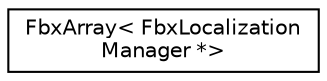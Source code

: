 digraph "クラス階層図"
{
  edge [fontname="Helvetica",fontsize="10",labelfontname="Helvetica",labelfontsize="10"];
  node [fontname="Helvetica",fontsize="10",shape=record];
  rankdir="LR";
  Node0 [label="FbxArray\< FbxLocalization\lManager *\>",height=0.2,width=0.4,color="black", fillcolor="white", style="filled",URL="$class_fbx_array.html"];
}
